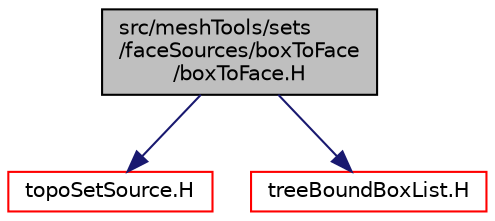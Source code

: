 digraph "src/meshTools/sets/faceSources/boxToFace/boxToFace.H"
{
  bgcolor="transparent";
  edge [fontname="Helvetica",fontsize="10",labelfontname="Helvetica",labelfontsize="10"];
  node [fontname="Helvetica",fontsize="10",shape=record];
  Node1 [label="src/meshTools/sets\l/faceSources/boxToFace\l/boxToFace.H",height=0.2,width=0.4,color="black", fillcolor="grey75", style="filled", fontcolor="black"];
  Node1 -> Node2 [color="midnightblue",fontsize="10",style="solid",fontname="Helvetica"];
  Node2 [label="topoSetSource.H",height=0.2,width=0.4,color="red",URL="$a07789.html"];
  Node1 -> Node3 [color="midnightblue",fontsize="10",style="solid",fontname="Helvetica"];
  Node3 [label="treeBoundBoxList.H",height=0.2,width=0.4,color="red",URL="$a09142.html"];
}
